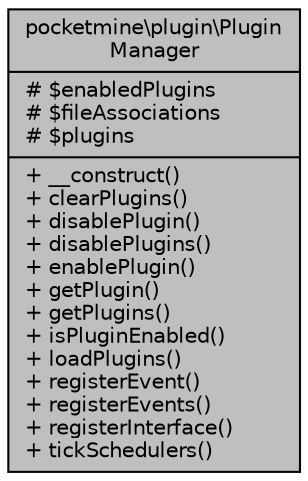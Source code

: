 digraph "pocketmine\plugin\PluginManager"
{
 // INTERACTIVE_SVG=YES
 // LATEX_PDF_SIZE
  edge [fontname="Helvetica",fontsize="10",labelfontname="Helvetica",labelfontsize="10"];
  node [fontname="Helvetica",fontsize="10",shape=record];
  Node1 [label="{pocketmine\\plugin\\Plugin\lManager\n|# $enabledPlugins\l# $fileAssociations\l# $plugins\l|+ __construct()\l+ clearPlugins()\l+ disablePlugin()\l+ disablePlugins()\l+ enablePlugin()\l+ getPlugin()\l+ getPlugins()\l+ isPluginEnabled()\l+ loadPlugins()\l+ registerEvent()\l+ registerEvents()\l+ registerInterface()\l+ tickSchedulers()\l}",height=0.2,width=0.4,color="black", fillcolor="grey75", style="filled", fontcolor="black",tooltip=" "];
}
